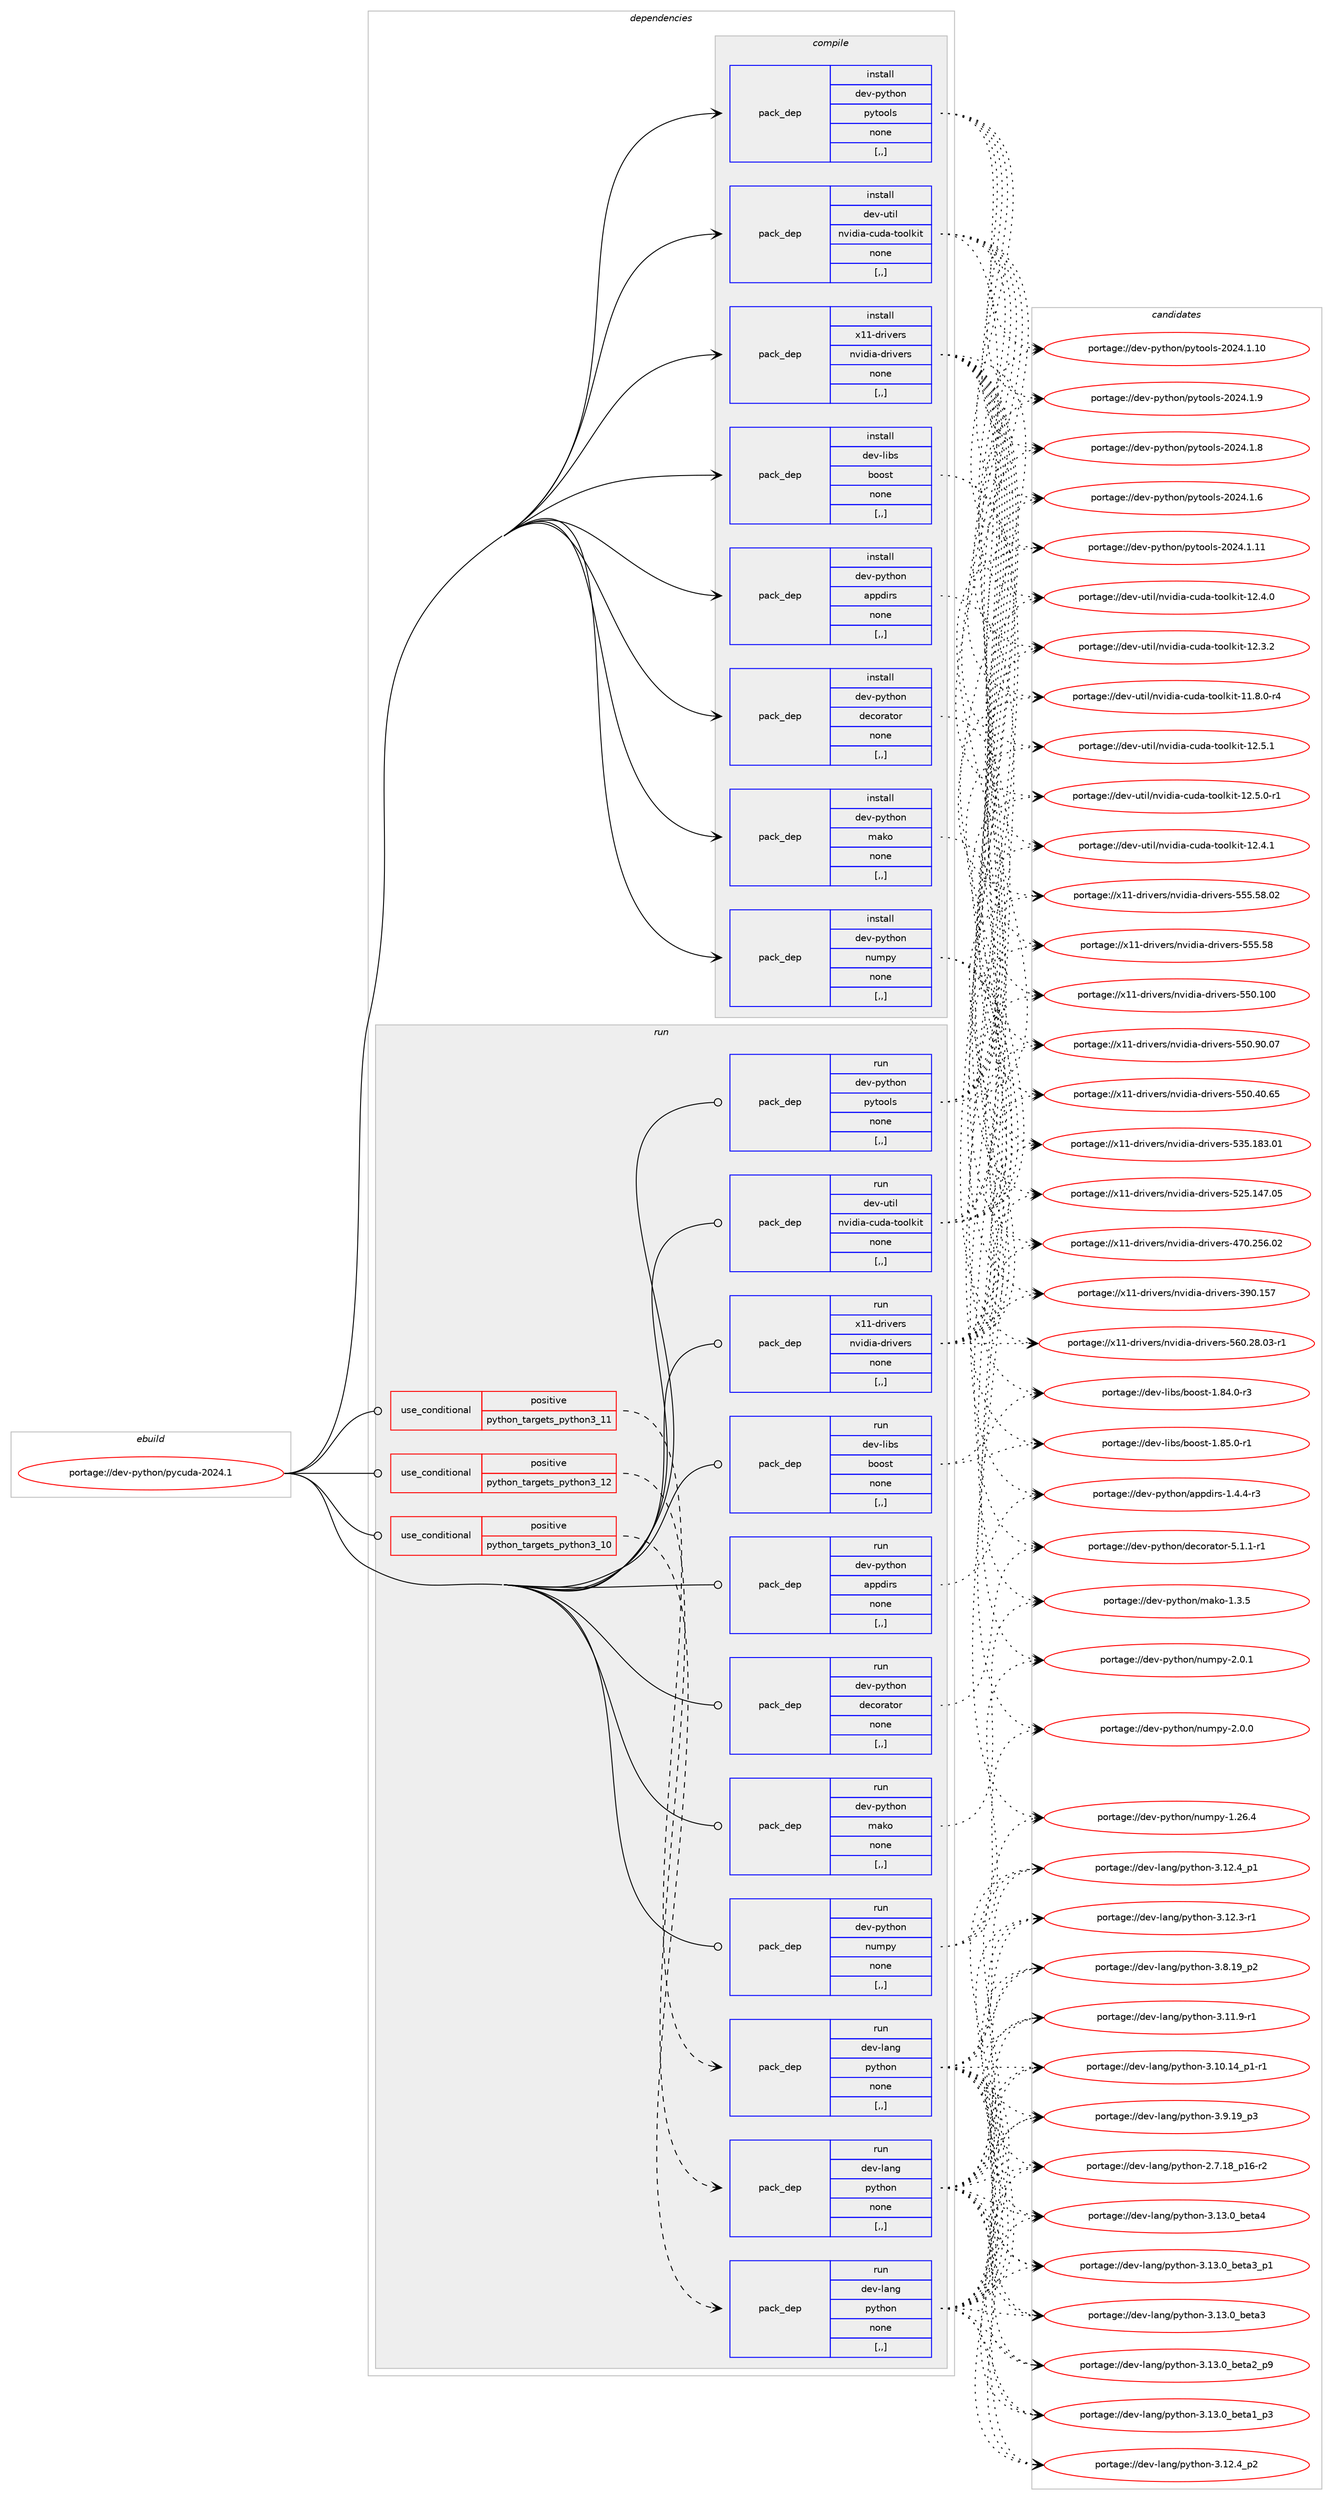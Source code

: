 digraph prolog {

# *************
# Graph options
# *************

newrank=true;
concentrate=true;
compound=true;
graph [rankdir=LR,fontname=Helvetica,fontsize=10,ranksep=1.5];#, ranksep=2.5, nodesep=0.2];
edge  [arrowhead=vee];
node  [fontname=Helvetica,fontsize=10];

# **********
# The ebuild
# **********

subgraph cluster_leftcol {
color=gray;
label=<<i>ebuild</i>>;
id [label="portage://dev-python/pycuda-2024.1", color=red, width=4, href="../dev-python/pycuda-2024.1.svg"];
}

# ****************
# The dependencies
# ****************

subgraph cluster_midcol {
color=gray;
label=<<i>dependencies</i>>;
subgraph cluster_compile {
fillcolor="#eeeeee";
style=filled;
label=<<i>compile</i>>;
subgraph pack118354 {
dependency156396 [label=<<TABLE BORDER="0" CELLBORDER="1" CELLSPACING="0" CELLPADDING="4" WIDTH="220"><TR><TD ROWSPAN="6" CELLPADDING="30">pack_dep</TD></TR><TR><TD WIDTH="110">install</TD></TR><TR><TD>dev-libs</TD></TR><TR><TD>boost</TD></TR><TR><TD>none</TD></TR><TR><TD>[,,]</TD></TR></TABLE>>, shape=none, color=blue];
}
id:e -> dependency156396:w [weight=20,style="solid",arrowhead="vee"];
subgraph pack118355 {
dependency156397 [label=<<TABLE BORDER="0" CELLBORDER="1" CELLSPACING="0" CELLPADDING="4" WIDTH="220"><TR><TD ROWSPAN="6" CELLPADDING="30">pack_dep</TD></TR><TR><TD WIDTH="110">install</TD></TR><TR><TD>dev-python</TD></TR><TR><TD>appdirs</TD></TR><TR><TD>none</TD></TR><TR><TD>[,,]</TD></TR></TABLE>>, shape=none, color=blue];
}
id:e -> dependency156397:w [weight=20,style="solid",arrowhead="vee"];
subgraph pack118356 {
dependency156398 [label=<<TABLE BORDER="0" CELLBORDER="1" CELLSPACING="0" CELLPADDING="4" WIDTH="220"><TR><TD ROWSPAN="6" CELLPADDING="30">pack_dep</TD></TR><TR><TD WIDTH="110">install</TD></TR><TR><TD>dev-python</TD></TR><TR><TD>decorator</TD></TR><TR><TD>none</TD></TR><TR><TD>[,,]</TD></TR></TABLE>>, shape=none, color=blue];
}
id:e -> dependency156398:w [weight=20,style="solid",arrowhead="vee"];
subgraph pack118357 {
dependency156399 [label=<<TABLE BORDER="0" CELLBORDER="1" CELLSPACING="0" CELLPADDING="4" WIDTH="220"><TR><TD ROWSPAN="6" CELLPADDING="30">pack_dep</TD></TR><TR><TD WIDTH="110">install</TD></TR><TR><TD>dev-python</TD></TR><TR><TD>mako</TD></TR><TR><TD>none</TD></TR><TR><TD>[,,]</TD></TR></TABLE>>, shape=none, color=blue];
}
id:e -> dependency156399:w [weight=20,style="solid",arrowhead="vee"];
subgraph pack118358 {
dependency156400 [label=<<TABLE BORDER="0" CELLBORDER="1" CELLSPACING="0" CELLPADDING="4" WIDTH="220"><TR><TD ROWSPAN="6" CELLPADDING="30">pack_dep</TD></TR><TR><TD WIDTH="110">install</TD></TR><TR><TD>dev-python</TD></TR><TR><TD>numpy</TD></TR><TR><TD>none</TD></TR><TR><TD>[,,]</TD></TR></TABLE>>, shape=none, color=blue];
}
id:e -> dependency156400:w [weight=20,style="solid",arrowhead="vee"];
subgraph pack118359 {
dependency156401 [label=<<TABLE BORDER="0" CELLBORDER="1" CELLSPACING="0" CELLPADDING="4" WIDTH="220"><TR><TD ROWSPAN="6" CELLPADDING="30">pack_dep</TD></TR><TR><TD WIDTH="110">install</TD></TR><TR><TD>dev-python</TD></TR><TR><TD>pytools</TD></TR><TR><TD>none</TD></TR><TR><TD>[,,]</TD></TR></TABLE>>, shape=none, color=blue];
}
id:e -> dependency156401:w [weight=20,style="solid",arrowhead="vee"];
subgraph pack118360 {
dependency156402 [label=<<TABLE BORDER="0" CELLBORDER="1" CELLSPACING="0" CELLPADDING="4" WIDTH="220"><TR><TD ROWSPAN="6" CELLPADDING="30">pack_dep</TD></TR><TR><TD WIDTH="110">install</TD></TR><TR><TD>dev-util</TD></TR><TR><TD>nvidia-cuda-toolkit</TD></TR><TR><TD>none</TD></TR><TR><TD>[,,]</TD></TR></TABLE>>, shape=none, color=blue];
}
id:e -> dependency156402:w [weight=20,style="solid",arrowhead="vee"];
subgraph pack118361 {
dependency156403 [label=<<TABLE BORDER="0" CELLBORDER="1" CELLSPACING="0" CELLPADDING="4" WIDTH="220"><TR><TD ROWSPAN="6" CELLPADDING="30">pack_dep</TD></TR><TR><TD WIDTH="110">install</TD></TR><TR><TD>x11-drivers</TD></TR><TR><TD>nvidia-drivers</TD></TR><TR><TD>none</TD></TR><TR><TD>[,,]</TD></TR></TABLE>>, shape=none, color=blue];
}
id:e -> dependency156403:w [weight=20,style="solid",arrowhead="vee"];
}
subgraph cluster_compileandrun {
fillcolor="#eeeeee";
style=filled;
label=<<i>compile and run</i>>;
}
subgraph cluster_run {
fillcolor="#eeeeee";
style=filled;
label=<<i>run</i>>;
subgraph cond36791 {
dependency156404 [label=<<TABLE BORDER="0" CELLBORDER="1" CELLSPACING="0" CELLPADDING="4"><TR><TD ROWSPAN="3" CELLPADDING="10">use_conditional</TD></TR><TR><TD>positive</TD></TR><TR><TD>python_targets_python3_10</TD></TR></TABLE>>, shape=none, color=red];
subgraph pack118362 {
dependency156405 [label=<<TABLE BORDER="0" CELLBORDER="1" CELLSPACING="0" CELLPADDING="4" WIDTH="220"><TR><TD ROWSPAN="6" CELLPADDING="30">pack_dep</TD></TR><TR><TD WIDTH="110">run</TD></TR><TR><TD>dev-lang</TD></TR><TR><TD>python</TD></TR><TR><TD>none</TD></TR><TR><TD>[,,]</TD></TR></TABLE>>, shape=none, color=blue];
}
dependency156404:e -> dependency156405:w [weight=20,style="dashed",arrowhead="vee"];
}
id:e -> dependency156404:w [weight=20,style="solid",arrowhead="odot"];
subgraph cond36792 {
dependency156406 [label=<<TABLE BORDER="0" CELLBORDER="1" CELLSPACING="0" CELLPADDING="4"><TR><TD ROWSPAN="3" CELLPADDING="10">use_conditional</TD></TR><TR><TD>positive</TD></TR><TR><TD>python_targets_python3_11</TD></TR></TABLE>>, shape=none, color=red];
subgraph pack118363 {
dependency156407 [label=<<TABLE BORDER="0" CELLBORDER="1" CELLSPACING="0" CELLPADDING="4" WIDTH="220"><TR><TD ROWSPAN="6" CELLPADDING="30">pack_dep</TD></TR><TR><TD WIDTH="110">run</TD></TR><TR><TD>dev-lang</TD></TR><TR><TD>python</TD></TR><TR><TD>none</TD></TR><TR><TD>[,,]</TD></TR></TABLE>>, shape=none, color=blue];
}
dependency156406:e -> dependency156407:w [weight=20,style="dashed",arrowhead="vee"];
}
id:e -> dependency156406:w [weight=20,style="solid",arrowhead="odot"];
subgraph cond36793 {
dependency156408 [label=<<TABLE BORDER="0" CELLBORDER="1" CELLSPACING="0" CELLPADDING="4"><TR><TD ROWSPAN="3" CELLPADDING="10">use_conditional</TD></TR><TR><TD>positive</TD></TR><TR><TD>python_targets_python3_12</TD></TR></TABLE>>, shape=none, color=red];
subgraph pack118364 {
dependency156409 [label=<<TABLE BORDER="0" CELLBORDER="1" CELLSPACING="0" CELLPADDING="4" WIDTH="220"><TR><TD ROWSPAN="6" CELLPADDING="30">pack_dep</TD></TR><TR><TD WIDTH="110">run</TD></TR><TR><TD>dev-lang</TD></TR><TR><TD>python</TD></TR><TR><TD>none</TD></TR><TR><TD>[,,]</TD></TR></TABLE>>, shape=none, color=blue];
}
dependency156408:e -> dependency156409:w [weight=20,style="dashed",arrowhead="vee"];
}
id:e -> dependency156408:w [weight=20,style="solid",arrowhead="odot"];
subgraph pack118365 {
dependency156410 [label=<<TABLE BORDER="0" CELLBORDER="1" CELLSPACING="0" CELLPADDING="4" WIDTH="220"><TR><TD ROWSPAN="6" CELLPADDING="30">pack_dep</TD></TR><TR><TD WIDTH="110">run</TD></TR><TR><TD>dev-libs</TD></TR><TR><TD>boost</TD></TR><TR><TD>none</TD></TR><TR><TD>[,,]</TD></TR></TABLE>>, shape=none, color=blue];
}
id:e -> dependency156410:w [weight=20,style="solid",arrowhead="odot"];
subgraph pack118366 {
dependency156411 [label=<<TABLE BORDER="0" CELLBORDER="1" CELLSPACING="0" CELLPADDING="4" WIDTH="220"><TR><TD ROWSPAN="6" CELLPADDING="30">pack_dep</TD></TR><TR><TD WIDTH="110">run</TD></TR><TR><TD>dev-python</TD></TR><TR><TD>appdirs</TD></TR><TR><TD>none</TD></TR><TR><TD>[,,]</TD></TR></TABLE>>, shape=none, color=blue];
}
id:e -> dependency156411:w [weight=20,style="solid",arrowhead="odot"];
subgraph pack118367 {
dependency156412 [label=<<TABLE BORDER="0" CELLBORDER="1" CELLSPACING="0" CELLPADDING="4" WIDTH="220"><TR><TD ROWSPAN="6" CELLPADDING="30">pack_dep</TD></TR><TR><TD WIDTH="110">run</TD></TR><TR><TD>dev-python</TD></TR><TR><TD>decorator</TD></TR><TR><TD>none</TD></TR><TR><TD>[,,]</TD></TR></TABLE>>, shape=none, color=blue];
}
id:e -> dependency156412:w [weight=20,style="solid",arrowhead="odot"];
subgraph pack118368 {
dependency156413 [label=<<TABLE BORDER="0" CELLBORDER="1" CELLSPACING="0" CELLPADDING="4" WIDTH="220"><TR><TD ROWSPAN="6" CELLPADDING="30">pack_dep</TD></TR><TR><TD WIDTH="110">run</TD></TR><TR><TD>dev-python</TD></TR><TR><TD>mako</TD></TR><TR><TD>none</TD></TR><TR><TD>[,,]</TD></TR></TABLE>>, shape=none, color=blue];
}
id:e -> dependency156413:w [weight=20,style="solid",arrowhead="odot"];
subgraph pack118369 {
dependency156414 [label=<<TABLE BORDER="0" CELLBORDER="1" CELLSPACING="0" CELLPADDING="4" WIDTH="220"><TR><TD ROWSPAN="6" CELLPADDING="30">pack_dep</TD></TR><TR><TD WIDTH="110">run</TD></TR><TR><TD>dev-python</TD></TR><TR><TD>numpy</TD></TR><TR><TD>none</TD></TR><TR><TD>[,,]</TD></TR></TABLE>>, shape=none, color=blue];
}
id:e -> dependency156414:w [weight=20,style="solid",arrowhead="odot"];
subgraph pack118370 {
dependency156415 [label=<<TABLE BORDER="0" CELLBORDER="1" CELLSPACING="0" CELLPADDING="4" WIDTH="220"><TR><TD ROWSPAN="6" CELLPADDING="30">pack_dep</TD></TR><TR><TD WIDTH="110">run</TD></TR><TR><TD>dev-python</TD></TR><TR><TD>pytools</TD></TR><TR><TD>none</TD></TR><TR><TD>[,,]</TD></TR></TABLE>>, shape=none, color=blue];
}
id:e -> dependency156415:w [weight=20,style="solid",arrowhead="odot"];
subgraph pack118371 {
dependency156416 [label=<<TABLE BORDER="0" CELLBORDER="1" CELLSPACING="0" CELLPADDING="4" WIDTH="220"><TR><TD ROWSPAN="6" CELLPADDING="30">pack_dep</TD></TR><TR><TD WIDTH="110">run</TD></TR><TR><TD>dev-util</TD></TR><TR><TD>nvidia-cuda-toolkit</TD></TR><TR><TD>none</TD></TR><TR><TD>[,,]</TD></TR></TABLE>>, shape=none, color=blue];
}
id:e -> dependency156416:w [weight=20,style="solid",arrowhead="odot"];
subgraph pack118372 {
dependency156417 [label=<<TABLE BORDER="0" CELLBORDER="1" CELLSPACING="0" CELLPADDING="4" WIDTH="220"><TR><TD ROWSPAN="6" CELLPADDING="30">pack_dep</TD></TR><TR><TD WIDTH="110">run</TD></TR><TR><TD>x11-drivers</TD></TR><TR><TD>nvidia-drivers</TD></TR><TR><TD>none</TD></TR><TR><TD>[,,]</TD></TR></TABLE>>, shape=none, color=blue];
}
id:e -> dependency156417:w [weight=20,style="solid",arrowhead="odot"];
}
}

# **************
# The candidates
# **************

subgraph cluster_choices {
rank=same;
color=gray;
label=<<i>candidates</i>>;

subgraph choice118354 {
color=black;
nodesep=1;
choice10010111845108105981154798111111115116454946565346484511449 [label="portage://dev-libs/boost-1.85.0-r1", color=red, width=4,href="../dev-libs/boost-1.85.0-r1.svg"];
choice10010111845108105981154798111111115116454946565246484511451 [label="portage://dev-libs/boost-1.84.0-r3", color=red, width=4,href="../dev-libs/boost-1.84.0-r3.svg"];
dependency156396:e -> choice10010111845108105981154798111111115116454946565346484511449:w [style=dotted,weight="100"];
dependency156396:e -> choice10010111845108105981154798111111115116454946565246484511451:w [style=dotted,weight="100"];
}
subgraph choice118355 {
color=black;
nodesep=1;
choice1001011184511212111610411111047971121121001051141154549465246524511451 [label="portage://dev-python/appdirs-1.4.4-r3", color=red, width=4,href="../dev-python/appdirs-1.4.4-r3.svg"];
dependency156397:e -> choice1001011184511212111610411111047971121121001051141154549465246524511451:w [style=dotted,weight="100"];
}
subgraph choice118356 {
color=black;
nodesep=1;
choice100101118451121211161041111104710010199111114971161111144553464946494511449 [label="portage://dev-python/decorator-5.1.1-r1", color=red, width=4,href="../dev-python/decorator-5.1.1-r1.svg"];
dependency156398:e -> choice100101118451121211161041111104710010199111114971161111144553464946494511449:w [style=dotted,weight="100"];
}
subgraph choice118357 {
color=black;
nodesep=1;
choice100101118451121211161041111104710997107111454946514653 [label="portage://dev-python/mako-1.3.5", color=red, width=4,href="../dev-python/mako-1.3.5.svg"];
dependency156399:e -> choice100101118451121211161041111104710997107111454946514653:w [style=dotted,weight="100"];
}
subgraph choice118358 {
color=black;
nodesep=1;
choice1001011184511212111610411111047110117109112121455046484649 [label="portage://dev-python/numpy-2.0.1", color=red, width=4,href="../dev-python/numpy-2.0.1.svg"];
choice1001011184511212111610411111047110117109112121455046484648 [label="portage://dev-python/numpy-2.0.0", color=red, width=4,href="../dev-python/numpy-2.0.0.svg"];
choice100101118451121211161041111104711011710911212145494650544652 [label="portage://dev-python/numpy-1.26.4", color=red, width=4,href="../dev-python/numpy-1.26.4.svg"];
dependency156400:e -> choice1001011184511212111610411111047110117109112121455046484649:w [style=dotted,weight="100"];
dependency156400:e -> choice1001011184511212111610411111047110117109112121455046484648:w [style=dotted,weight="100"];
dependency156400:e -> choice100101118451121211161041111104711011710911212145494650544652:w [style=dotted,weight="100"];
}
subgraph choice118359 {
color=black;
nodesep=1;
choice100101118451121211161041111104711212111611111110811545504850524649464949 [label="portage://dev-python/pytools-2024.1.11", color=red, width=4,href="../dev-python/pytools-2024.1.11.svg"];
choice100101118451121211161041111104711212111611111110811545504850524649464948 [label="portage://dev-python/pytools-2024.1.10", color=red, width=4,href="../dev-python/pytools-2024.1.10.svg"];
choice1001011184511212111610411111047112121116111111108115455048505246494657 [label="portage://dev-python/pytools-2024.1.9", color=red, width=4,href="../dev-python/pytools-2024.1.9.svg"];
choice1001011184511212111610411111047112121116111111108115455048505246494656 [label="portage://dev-python/pytools-2024.1.8", color=red, width=4,href="../dev-python/pytools-2024.1.8.svg"];
choice1001011184511212111610411111047112121116111111108115455048505246494654 [label="portage://dev-python/pytools-2024.1.6", color=red, width=4,href="../dev-python/pytools-2024.1.6.svg"];
dependency156401:e -> choice100101118451121211161041111104711212111611111110811545504850524649464949:w [style=dotted,weight="100"];
dependency156401:e -> choice100101118451121211161041111104711212111611111110811545504850524649464948:w [style=dotted,weight="100"];
dependency156401:e -> choice1001011184511212111610411111047112121116111111108115455048505246494657:w [style=dotted,weight="100"];
dependency156401:e -> choice1001011184511212111610411111047112121116111111108115455048505246494656:w [style=dotted,weight="100"];
dependency156401:e -> choice1001011184511212111610411111047112121116111111108115455048505246494654:w [style=dotted,weight="100"];
}
subgraph choice118360 {
color=black;
nodesep=1;
choice1001011184511711610510847110118105100105974599117100974511611111110810710511645495046534649 [label="portage://dev-util/nvidia-cuda-toolkit-12.5.1", color=red, width=4,href="../dev-util/nvidia-cuda-toolkit-12.5.1.svg"];
choice10010111845117116105108471101181051001059745991171009745116111111108107105116454950465346484511449 [label="portage://dev-util/nvidia-cuda-toolkit-12.5.0-r1", color=red, width=4,href="../dev-util/nvidia-cuda-toolkit-12.5.0-r1.svg"];
choice1001011184511711610510847110118105100105974599117100974511611111110810710511645495046524649 [label="portage://dev-util/nvidia-cuda-toolkit-12.4.1", color=red, width=4,href="../dev-util/nvidia-cuda-toolkit-12.4.1.svg"];
choice1001011184511711610510847110118105100105974599117100974511611111110810710511645495046524648 [label="portage://dev-util/nvidia-cuda-toolkit-12.4.0", color=red, width=4,href="../dev-util/nvidia-cuda-toolkit-12.4.0.svg"];
choice1001011184511711610510847110118105100105974599117100974511611111110810710511645495046514650 [label="portage://dev-util/nvidia-cuda-toolkit-12.3.2", color=red, width=4,href="../dev-util/nvidia-cuda-toolkit-12.3.2.svg"];
choice10010111845117116105108471101181051001059745991171009745116111111108107105116454949465646484511452 [label="portage://dev-util/nvidia-cuda-toolkit-11.8.0-r4", color=red, width=4,href="../dev-util/nvidia-cuda-toolkit-11.8.0-r4.svg"];
dependency156402:e -> choice1001011184511711610510847110118105100105974599117100974511611111110810710511645495046534649:w [style=dotted,weight="100"];
dependency156402:e -> choice10010111845117116105108471101181051001059745991171009745116111111108107105116454950465346484511449:w [style=dotted,weight="100"];
dependency156402:e -> choice1001011184511711610510847110118105100105974599117100974511611111110810710511645495046524649:w [style=dotted,weight="100"];
dependency156402:e -> choice1001011184511711610510847110118105100105974599117100974511611111110810710511645495046524648:w [style=dotted,weight="100"];
dependency156402:e -> choice1001011184511711610510847110118105100105974599117100974511611111110810710511645495046514650:w [style=dotted,weight="100"];
dependency156402:e -> choice10010111845117116105108471101181051001059745991171009745116111111108107105116454949465646484511452:w [style=dotted,weight="100"];
}
subgraph choice118361 {
color=black;
nodesep=1;
choice120494945100114105118101114115471101181051001059745100114105118101114115455354484650564648514511449 [label="portage://x11-drivers/nvidia-drivers-560.28.03-r1", color=red, width=4,href="../x11-drivers/nvidia-drivers-560.28.03-r1.svg"];
choice12049494510011410511810111411547110118105100105974510011410511810111411545535353465356464850 [label="portage://x11-drivers/nvidia-drivers-555.58.02", color=red, width=4,href="../x11-drivers/nvidia-drivers-555.58.02.svg"];
choice12049494510011410511810111411547110118105100105974510011410511810111411545535353465356 [label="portage://x11-drivers/nvidia-drivers-555.58", color=red, width=4,href="../x11-drivers/nvidia-drivers-555.58.svg"];
choice1204949451001141051181011141154711011810510010597451001141051181011141154553534846494848 [label="portage://x11-drivers/nvidia-drivers-550.100", color=red, width=4,href="../x11-drivers/nvidia-drivers-550.100.svg"];
choice12049494510011410511810111411547110118105100105974510011410511810111411545535348465748464855 [label="portage://x11-drivers/nvidia-drivers-550.90.07", color=red, width=4,href="../x11-drivers/nvidia-drivers-550.90.07.svg"];
choice12049494510011410511810111411547110118105100105974510011410511810111411545535348465248465453 [label="portage://x11-drivers/nvidia-drivers-550.40.65", color=red, width=4,href="../x11-drivers/nvidia-drivers-550.40.65.svg"];
choice1204949451001141051181011141154711011810510010597451001141051181011141154553515346495651464849 [label="portage://x11-drivers/nvidia-drivers-535.183.01", color=red, width=4,href="../x11-drivers/nvidia-drivers-535.183.01.svg"];
choice1204949451001141051181011141154711011810510010597451001141051181011141154553505346495255464853 [label="portage://x11-drivers/nvidia-drivers-525.147.05", color=red, width=4,href="../x11-drivers/nvidia-drivers-525.147.05.svg"];
choice1204949451001141051181011141154711011810510010597451001141051181011141154552554846505354464850 [label="portage://x11-drivers/nvidia-drivers-470.256.02", color=red, width=4,href="../x11-drivers/nvidia-drivers-470.256.02.svg"];
choice1204949451001141051181011141154711011810510010597451001141051181011141154551574846495355 [label="portage://x11-drivers/nvidia-drivers-390.157", color=red, width=4,href="../x11-drivers/nvidia-drivers-390.157.svg"];
dependency156403:e -> choice120494945100114105118101114115471101181051001059745100114105118101114115455354484650564648514511449:w [style=dotted,weight="100"];
dependency156403:e -> choice12049494510011410511810111411547110118105100105974510011410511810111411545535353465356464850:w [style=dotted,weight="100"];
dependency156403:e -> choice12049494510011410511810111411547110118105100105974510011410511810111411545535353465356:w [style=dotted,weight="100"];
dependency156403:e -> choice1204949451001141051181011141154711011810510010597451001141051181011141154553534846494848:w [style=dotted,weight="100"];
dependency156403:e -> choice12049494510011410511810111411547110118105100105974510011410511810111411545535348465748464855:w [style=dotted,weight="100"];
dependency156403:e -> choice12049494510011410511810111411547110118105100105974510011410511810111411545535348465248465453:w [style=dotted,weight="100"];
dependency156403:e -> choice1204949451001141051181011141154711011810510010597451001141051181011141154553515346495651464849:w [style=dotted,weight="100"];
dependency156403:e -> choice1204949451001141051181011141154711011810510010597451001141051181011141154553505346495255464853:w [style=dotted,weight="100"];
dependency156403:e -> choice1204949451001141051181011141154711011810510010597451001141051181011141154552554846505354464850:w [style=dotted,weight="100"];
dependency156403:e -> choice1204949451001141051181011141154711011810510010597451001141051181011141154551574846495355:w [style=dotted,weight="100"];
}
subgraph choice118362 {
color=black;
nodesep=1;
choice1001011184510897110103471121211161041111104551464951464895981011169752 [label="portage://dev-lang/python-3.13.0_beta4", color=red, width=4,href="../dev-lang/python-3.13.0_beta4.svg"];
choice10010111845108971101034711212111610411111045514649514648959810111697519511249 [label="portage://dev-lang/python-3.13.0_beta3_p1", color=red, width=4,href="../dev-lang/python-3.13.0_beta3_p1.svg"];
choice1001011184510897110103471121211161041111104551464951464895981011169751 [label="portage://dev-lang/python-3.13.0_beta3", color=red, width=4,href="../dev-lang/python-3.13.0_beta3.svg"];
choice10010111845108971101034711212111610411111045514649514648959810111697509511257 [label="portage://dev-lang/python-3.13.0_beta2_p9", color=red, width=4,href="../dev-lang/python-3.13.0_beta2_p9.svg"];
choice10010111845108971101034711212111610411111045514649514648959810111697499511251 [label="portage://dev-lang/python-3.13.0_beta1_p3", color=red, width=4,href="../dev-lang/python-3.13.0_beta1_p3.svg"];
choice100101118451089711010347112121116104111110455146495046529511250 [label="portage://dev-lang/python-3.12.4_p2", color=red, width=4,href="../dev-lang/python-3.12.4_p2.svg"];
choice100101118451089711010347112121116104111110455146495046529511249 [label="portage://dev-lang/python-3.12.4_p1", color=red, width=4,href="../dev-lang/python-3.12.4_p1.svg"];
choice100101118451089711010347112121116104111110455146495046514511449 [label="portage://dev-lang/python-3.12.3-r1", color=red, width=4,href="../dev-lang/python-3.12.3-r1.svg"];
choice100101118451089711010347112121116104111110455146494946574511449 [label="portage://dev-lang/python-3.11.9-r1", color=red, width=4,href="../dev-lang/python-3.11.9-r1.svg"];
choice100101118451089711010347112121116104111110455146494846495295112494511449 [label="portage://dev-lang/python-3.10.14_p1-r1", color=red, width=4,href="../dev-lang/python-3.10.14_p1-r1.svg"];
choice100101118451089711010347112121116104111110455146574649579511251 [label="portage://dev-lang/python-3.9.19_p3", color=red, width=4,href="../dev-lang/python-3.9.19_p3.svg"];
choice100101118451089711010347112121116104111110455146564649579511250 [label="portage://dev-lang/python-3.8.19_p2", color=red, width=4,href="../dev-lang/python-3.8.19_p2.svg"];
choice100101118451089711010347112121116104111110455046554649569511249544511450 [label="portage://dev-lang/python-2.7.18_p16-r2", color=red, width=4,href="../dev-lang/python-2.7.18_p16-r2.svg"];
dependency156405:e -> choice1001011184510897110103471121211161041111104551464951464895981011169752:w [style=dotted,weight="100"];
dependency156405:e -> choice10010111845108971101034711212111610411111045514649514648959810111697519511249:w [style=dotted,weight="100"];
dependency156405:e -> choice1001011184510897110103471121211161041111104551464951464895981011169751:w [style=dotted,weight="100"];
dependency156405:e -> choice10010111845108971101034711212111610411111045514649514648959810111697509511257:w [style=dotted,weight="100"];
dependency156405:e -> choice10010111845108971101034711212111610411111045514649514648959810111697499511251:w [style=dotted,weight="100"];
dependency156405:e -> choice100101118451089711010347112121116104111110455146495046529511250:w [style=dotted,weight="100"];
dependency156405:e -> choice100101118451089711010347112121116104111110455146495046529511249:w [style=dotted,weight="100"];
dependency156405:e -> choice100101118451089711010347112121116104111110455146495046514511449:w [style=dotted,weight="100"];
dependency156405:e -> choice100101118451089711010347112121116104111110455146494946574511449:w [style=dotted,weight="100"];
dependency156405:e -> choice100101118451089711010347112121116104111110455146494846495295112494511449:w [style=dotted,weight="100"];
dependency156405:e -> choice100101118451089711010347112121116104111110455146574649579511251:w [style=dotted,weight="100"];
dependency156405:e -> choice100101118451089711010347112121116104111110455146564649579511250:w [style=dotted,weight="100"];
dependency156405:e -> choice100101118451089711010347112121116104111110455046554649569511249544511450:w [style=dotted,weight="100"];
}
subgraph choice118363 {
color=black;
nodesep=1;
choice1001011184510897110103471121211161041111104551464951464895981011169752 [label="portage://dev-lang/python-3.13.0_beta4", color=red, width=4,href="../dev-lang/python-3.13.0_beta4.svg"];
choice10010111845108971101034711212111610411111045514649514648959810111697519511249 [label="portage://dev-lang/python-3.13.0_beta3_p1", color=red, width=4,href="../dev-lang/python-3.13.0_beta3_p1.svg"];
choice1001011184510897110103471121211161041111104551464951464895981011169751 [label="portage://dev-lang/python-3.13.0_beta3", color=red, width=4,href="../dev-lang/python-3.13.0_beta3.svg"];
choice10010111845108971101034711212111610411111045514649514648959810111697509511257 [label="portage://dev-lang/python-3.13.0_beta2_p9", color=red, width=4,href="../dev-lang/python-3.13.0_beta2_p9.svg"];
choice10010111845108971101034711212111610411111045514649514648959810111697499511251 [label="portage://dev-lang/python-3.13.0_beta1_p3", color=red, width=4,href="../dev-lang/python-3.13.0_beta1_p3.svg"];
choice100101118451089711010347112121116104111110455146495046529511250 [label="portage://dev-lang/python-3.12.4_p2", color=red, width=4,href="../dev-lang/python-3.12.4_p2.svg"];
choice100101118451089711010347112121116104111110455146495046529511249 [label="portage://dev-lang/python-3.12.4_p1", color=red, width=4,href="../dev-lang/python-3.12.4_p1.svg"];
choice100101118451089711010347112121116104111110455146495046514511449 [label="portage://dev-lang/python-3.12.3-r1", color=red, width=4,href="../dev-lang/python-3.12.3-r1.svg"];
choice100101118451089711010347112121116104111110455146494946574511449 [label="portage://dev-lang/python-3.11.9-r1", color=red, width=4,href="../dev-lang/python-3.11.9-r1.svg"];
choice100101118451089711010347112121116104111110455146494846495295112494511449 [label="portage://dev-lang/python-3.10.14_p1-r1", color=red, width=4,href="../dev-lang/python-3.10.14_p1-r1.svg"];
choice100101118451089711010347112121116104111110455146574649579511251 [label="portage://dev-lang/python-3.9.19_p3", color=red, width=4,href="../dev-lang/python-3.9.19_p3.svg"];
choice100101118451089711010347112121116104111110455146564649579511250 [label="portage://dev-lang/python-3.8.19_p2", color=red, width=4,href="../dev-lang/python-3.8.19_p2.svg"];
choice100101118451089711010347112121116104111110455046554649569511249544511450 [label="portage://dev-lang/python-2.7.18_p16-r2", color=red, width=4,href="../dev-lang/python-2.7.18_p16-r2.svg"];
dependency156407:e -> choice1001011184510897110103471121211161041111104551464951464895981011169752:w [style=dotted,weight="100"];
dependency156407:e -> choice10010111845108971101034711212111610411111045514649514648959810111697519511249:w [style=dotted,weight="100"];
dependency156407:e -> choice1001011184510897110103471121211161041111104551464951464895981011169751:w [style=dotted,weight="100"];
dependency156407:e -> choice10010111845108971101034711212111610411111045514649514648959810111697509511257:w [style=dotted,weight="100"];
dependency156407:e -> choice10010111845108971101034711212111610411111045514649514648959810111697499511251:w [style=dotted,weight="100"];
dependency156407:e -> choice100101118451089711010347112121116104111110455146495046529511250:w [style=dotted,weight="100"];
dependency156407:e -> choice100101118451089711010347112121116104111110455146495046529511249:w [style=dotted,weight="100"];
dependency156407:e -> choice100101118451089711010347112121116104111110455146495046514511449:w [style=dotted,weight="100"];
dependency156407:e -> choice100101118451089711010347112121116104111110455146494946574511449:w [style=dotted,weight="100"];
dependency156407:e -> choice100101118451089711010347112121116104111110455146494846495295112494511449:w [style=dotted,weight="100"];
dependency156407:e -> choice100101118451089711010347112121116104111110455146574649579511251:w [style=dotted,weight="100"];
dependency156407:e -> choice100101118451089711010347112121116104111110455146564649579511250:w [style=dotted,weight="100"];
dependency156407:e -> choice100101118451089711010347112121116104111110455046554649569511249544511450:w [style=dotted,weight="100"];
}
subgraph choice118364 {
color=black;
nodesep=1;
choice1001011184510897110103471121211161041111104551464951464895981011169752 [label="portage://dev-lang/python-3.13.0_beta4", color=red, width=4,href="../dev-lang/python-3.13.0_beta4.svg"];
choice10010111845108971101034711212111610411111045514649514648959810111697519511249 [label="portage://dev-lang/python-3.13.0_beta3_p1", color=red, width=4,href="../dev-lang/python-3.13.0_beta3_p1.svg"];
choice1001011184510897110103471121211161041111104551464951464895981011169751 [label="portage://dev-lang/python-3.13.0_beta3", color=red, width=4,href="../dev-lang/python-3.13.0_beta3.svg"];
choice10010111845108971101034711212111610411111045514649514648959810111697509511257 [label="portage://dev-lang/python-3.13.0_beta2_p9", color=red, width=4,href="../dev-lang/python-3.13.0_beta2_p9.svg"];
choice10010111845108971101034711212111610411111045514649514648959810111697499511251 [label="portage://dev-lang/python-3.13.0_beta1_p3", color=red, width=4,href="../dev-lang/python-3.13.0_beta1_p3.svg"];
choice100101118451089711010347112121116104111110455146495046529511250 [label="portage://dev-lang/python-3.12.4_p2", color=red, width=4,href="../dev-lang/python-3.12.4_p2.svg"];
choice100101118451089711010347112121116104111110455146495046529511249 [label="portage://dev-lang/python-3.12.4_p1", color=red, width=4,href="../dev-lang/python-3.12.4_p1.svg"];
choice100101118451089711010347112121116104111110455146495046514511449 [label="portage://dev-lang/python-3.12.3-r1", color=red, width=4,href="../dev-lang/python-3.12.3-r1.svg"];
choice100101118451089711010347112121116104111110455146494946574511449 [label="portage://dev-lang/python-3.11.9-r1", color=red, width=4,href="../dev-lang/python-3.11.9-r1.svg"];
choice100101118451089711010347112121116104111110455146494846495295112494511449 [label="portage://dev-lang/python-3.10.14_p1-r1", color=red, width=4,href="../dev-lang/python-3.10.14_p1-r1.svg"];
choice100101118451089711010347112121116104111110455146574649579511251 [label="portage://dev-lang/python-3.9.19_p3", color=red, width=4,href="../dev-lang/python-3.9.19_p3.svg"];
choice100101118451089711010347112121116104111110455146564649579511250 [label="portage://dev-lang/python-3.8.19_p2", color=red, width=4,href="../dev-lang/python-3.8.19_p2.svg"];
choice100101118451089711010347112121116104111110455046554649569511249544511450 [label="portage://dev-lang/python-2.7.18_p16-r2", color=red, width=4,href="../dev-lang/python-2.7.18_p16-r2.svg"];
dependency156409:e -> choice1001011184510897110103471121211161041111104551464951464895981011169752:w [style=dotted,weight="100"];
dependency156409:e -> choice10010111845108971101034711212111610411111045514649514648959810111697519511249:w [style=dotted,weight="100"];
dependency156409:e -> choice1001011184510897110103471121211161041111104551464951464895981011169751:w [style=dotted,weight="100"];
dependency156409:e -> choice10010111845108971101034711212111610411111045514649514648959810111697509511257:w [style=dotted,weight="100"];
dependency156409:e -> choice10010111845108971101034711212111610411111045514649514648959810111697499511251:w [style=dotted,weight="100"];
dependency156409:e -> choice100101118451089711010347112121116104111110455146495046529511250:w [style=dotted,weight="100"];
dependency156409:e -> choice100101118451089711010347112121116104111110455146495046529511249:w [style=dotted,weight="100"];
dependency156409:e -> choice100101118451089711010347112121116104111110455146495046514511449:w [style=dotted,weight="100"];
dependency156409:e -> choice100101118451089711010347112121116104111110455146494946574511449:w [style=dotted,weight="100"];
dependency156409:e -> choice100101118451089711010347112121116104111110455146494846495295112494511449:w [style=dotted,weight="100"];
dependency156409:e -> choice100101118451089711010347112121116104111110455146574649579511251:w [style=dotted,weight="100"];
dependency156409:e -> choice100101118451089711010347112121116104111110455146564649579511250:w [style=dotted,weight="100"];
dependency156409:e -> choice100101118451089711010347112121116104111110455046554649569511249544511450:w [style=dotted,weight="100"];
}
subgraph choice118365 {
color=black;
nodesep=1;
choice10010111845108105981154798111111115116454946565346484511449 [label="portage://dev-libs/boost-1.85.0-r1", color=red, width=4,href="../dev-libs/boost-1.85.0-r1.svg"];
choice10010111845108105981154798111111115116454946565246484511451 [label="portage://dev-libs/boost-1.84.0-r3", color=red, width=4,href="../dev-libs/boost-1.84.0-r3.svg"];
dependency156410:e -> choice10010111845108105981154798111111115116454946565346484511449:w [style=dotted,weight="100"];
dependency156410:e -> choice10010111845108105981154798111111115116454946565246484511451:w [style=dotted,weight="100"];
}
subgraph choice118366 {
color=black;
nodesep=1;
choice1001011184511212111610411111047971121121001051141154549465246524511451 [label="portage://dev-python/appdirs-1.4.4-r3", color=red, width=4,href="../dev-python/appdirs-1.4.4-r3.svg"];
dependency156411:e -> choice1001011184511212111610411111047971121121001051141154549465246524511451:w [style=dotted,weight="100"];
}
subgraph choice118367 {
color=black;
nodesep=1;
choice100101118451121211161041111104710010199111114971161111144553464946494511449 [label="portage://dev-python/decorator-5.1.1-r1", color=red, width=4,href="../dev-python/decorator-5.1.1-r1.svg"];
dependency156412:e -> choice100101118451121211161041111104710010199111114971161111144553464946494511449:w [style=dotted,weight="100"];
}
subgraph choice118368 {
color=black;
nodesep=1;
choice100101118451121211161041111104710997107111454946514653 [label="portage://dev-python/mako-1.3.5", color=red, width=4,href="../dev-python/mako-1.3.5.svg"];
dependency156413:e -> choice100101118451121211161041111104710997107111454946514653:w [style=dotted,weight="100"];
}
subgraph choice118369 {
color=black;
nodesep=1;
choice1001011184511212111610411111047110117109112121455046484649 [label="portage://dev-python/numpy-2.0.1", color=red, width=4,href="../dev-python/numpy-2.0.1.svg"];
choice1001011184511212111610411111047110117109112121455046484648 [label="portage://dev-python/numpy-2.0.0", color=red, width=4,href="../dev-python/numpy-2.0.0.svg"];
choice100101118451121211161041111104711011710911212145494650544652 [label="portage://dev-python/numpy-1.26.4", color=red, width=4,href="../dev-python/numpy-1.26.4.svg"];
dependency156414:e -> choice1001011184511212111610411111047110117109112121455046484649:w [style=dotted,weight="100"];
dependency156414:e -> choice1001011184511212111610411111047110117109112121455046484648:w [style=dotted,weight="100"];
dependency156414:e -> choice100101118451121211161041111104711011710911212145494650544652:w [style=dotted,weight="100"];
}
subgraph choice118370 {
color=black;
nodesep=1;
choice100101118451121211161041111104711212111611111110811545504850524649464949 [label="portage://dev-python/pytools-2024.1.11", color=red, width=4,href="../dev-python/pytools-2024.1.11.svg"];
choice100101118451121211161041111104711212111611111110811545504850524649464948 [label="portage://dev-python/pytools-2024.1.10", color=red, width=4,href="../dev-python/pytools-2024.1.10.svg"];
choice1001011184511212111610411111047112121116111111108115455048505246494657 [label="portage://dev-python/pytools-2024.1.9", color=red, width=4,href="../dev-python/pytools-2024.1.9.svg"];
choice1001011184511212111610411111047112121116111111108115455048505246494656 [label="portage://dev-python/pytools-2024.1.8", color=red, width=4,href="../dev-python/pytools-2024.1.8.svg"];
choice1001011184511212111610411111047112121116111111108115455048505246494654 [label="portage://dev-python/pytools-2024.1.6", color=red, width=4,href="../dev-python/pytools-2024.1.6.svg"];
dependency156415:e -> choice100101118451121211161041111104711212111611111110811545504850524649464949:w [style=dotted,weight="100"];
dependency156415:e -> choice100101118451121211161041111104711212111611111110811545504850524649464948:w [style=dotted,weight="100"];
dependency156415:e -> choice1001011184511212111610411111047112121116111111108115455048505246494657:w [style=dotted,weight="100"];
dependency156415:e -> choice1001011184511212111610411111047112121116111111108115455048505246494656:w [style=dotted,weight="100"];
dependency156415:e -> choice1001011184511212111610411111047112121116111111108115455048505246494654:w [style=dotted,weight="100"];
}
subgraph choice118371 {
color=black;
nodesep=1;
choice1001011184511711610510847110118105100105974599117100974511611111110810710511645495046534649 [label="portage://dev-util/nvidia-cuda-toolkit-12.5.1", color=red, width=4,href="../dev-util/nvidia-cuda-toolkit-12.5.1.svg"];
choice10010111845117116105108471101181051001059745991171009745116111111108107105116454950465346484511449 [label="portage://dev-util/nvidia-cuda-toolkit-12.5.0-r1", color=red, width=4,href="../dev-util/nvidia-cuda-toolkit-12.5.0-r1.svg"];
choice1001011184511711610510847110118105100105974599117100974511611111110810710511645495046524649 [label="portage://dev-util/nvidia-cuda-toolkit-12.4.1", color=red, width=4,href="../dev-util/nvidia-cuda-toolkit-12.4.1.svg"];
choice1001011184511711610510847110118105100105974599117100974511611111110810710511645495046524648 [label="portage://dev-util/nvidia-cuda-toolkit-12.4.0", color=red, width=4,href="../dev-util/nvidia-cuda-toolkit-12.4.0.svg"];
choice1001011184511711610510847110118105100105974599117100974511611111110810710511645495046514650 [label="portage://dev-util/nvidia-cuda-toolkit-12.3.2", color=red, width=4,href="../dev-util/nvidia-cuda-toolkit-12.3.2.svg"];
choice10010111845117116105108471101181051001059745991171009745116111111108107105116454949465646484511452 [label="portage://dev-util/nvidia-cuda-toolkit-11.8.0-r4", color=red, width=4,href="../dev-util/nvidia-cuda-toolkit-11.8.0-r4.svg"];
dependency156416:e -> choice1001011184511711610510847110118105100105974599117100974511611111110810710511645495046534649:w [style=dotted,weight="100"];
dependency156416:e -> choice10010111845117116105108471101181051001059745991171009745116111111108107105116454950465346484511449:w [style=dotted,weight="100"];
dependency156416:e -> choice1001011184511711610510847110118105100105974599117100974511611111110810710511645495046524649:w [style=dotted,weight="100"];
dependency156416:e -> choice1001011184511711610510847110118105100105974599117100974511611111110810710511645495046524648:w [style=dotted,weight="100"];
dependency156416:e -> choice1001011184511711610510847110118105100105974599117100974511611111110810710511645495046514650:w [style=dotted,weight="100"];
dependency156416:e -> choice10010111845117116105108471101181051001059745991171009745116111111108107105116454949465646484511452:w [style=dotted,weight="100"];
}
subgraph choice118372 {
color=black;
nodesep=1;
choice120494945100114105118101114115471101181051001059745100114105118101114115455354484650564648514511449 [label="portage://x11-drivers/nvidia-drivers-560.28.03-r1", color=red, width=4,href="../x11-drivers/nvidia-drivers-560.28.03-r1.svg"];
choice12049494510011410511810111411547110118105100105974510011410511810111411545535353465356464850 [label="portage://x11-drivers/nvidia-drivers-555.58.02", color=red, width=4,href="../x11-drivers/nvidia-drivers-555.58.02.svg"];
choice12049494510011410511810111411547110118105100105974510011410511810111411545535353465356 [label="portage://x11-drivers/nvidia-drivers-555.58", color=red, width=4,href="../x11-drivers/nvidia-drivers-555.58.svg"];
choice1204949451001141051181011141154711011810510010597451001141051181011141154553534846494848 [label="portage://x11-drivers/nvidia-drivers-550.100", color=red, width=4,href="../x11-drivers/nvidia-drivers-550.100.svg"];
choice12049494510011410511810111411547110118105100105974510011410511810111411545535348465748464855 [label="portage://x11-drivers/nvidia-drivers-550.90.07", color=red, width=4,href="../x11-drivers/nvidia-drivers-550.90.07.svg"];
choice12049494510011410511810111411547110118105100105974510011410511810111411545535348465248465453 [label="portage://x11-drivers/nvidia-drivers-550.40.65", color=red, width=4,href="../x11-drivers/nvidia-drivers-550.40.65.svg"];
choice1204949451001141051181011141154711011810510010597451001141051181011141154553515346495651464849 [label="portage://x11-drivers/nvidia-drivers-535.183.01", color=red, width=4,href="../x11-drivers/nvidia-drivers-535.183.01.svg"];
choice1204949451001141051181011141154711011810510010597451001141051181011141154553505346495255464853 [label="portage://x11-drivers/nvidia-drivers-525.147.05", color=red, width=4,href="../x11-drivers/nvidia-drivers-525.147.05.svg"];
choice1204949451001141051181011141154711011810510010597451001141051181011141154552554846505354464850 [label="portage://x11-drivers/nvidia-drivers-470.256.02", color=red, width=4,href="../x11-drivers/nvidia-drivers-470.256.02.svg"];
choice1204949451001141051181011141154711011810510010597451001141051181011141154551574846495355 [label="portage://x11-drivers/nvidia-drivers-390.157", color=red, width=4,href="../x11-drivers/nvidia-drivers-390.157.svg"];
dependency156417:e -> choice120494945100114105118101114115471101181051001059745100114105118101114115455354484650564648514511449:w [style=dotted,weight="100"];
dependency156417:e -> choice12049494510011410511810111411547110118105100105974510011410511810111411545535353465356464850:w [style=dotted,weight="100"];
dependency156417:e -> choice12049494510011410511810111411547110118105100105974510011410511810111411545535353465356:w [style=dotted,weight="100"];
dependency156417:e -> choice1204949451001141051181011141154711011810510010597451001141051181011141154553534846494848:w [style=dotted,weight="100"];
dependency156417:e -> choice12049494510011410511810111411547110118105100105974510011410511810111411545535348465748464855:w [style=dotted,weight="100"];
dependency156417:e -> choice12049494510011410511810111411547110118105100105974510011410511810111411545535348465248465453:w [style=dotted,weight="100"];
dependency156417:e -> choice1204949451001141051181011141154711011810510010597451001141051181011141154553515346495651464849:w [style=dotted,weight="100"];
dependency156417:e -> choice1204949451001141051181011141154711011810510010597451001141051181011141154553505346495255464853:w [style=dotted,weight="100"];
dependency156417:e -> choice1204949451001141051181011141154711011810510010597451001141051181011141154552554846505354464850:w [style=dotted,weight="100"];
dependency156417:e -> choice1204949451001141051181011141154711011810510010597451001141051181011141154551574846495355:w [style=dotted,weight="100"];
}
}

}

